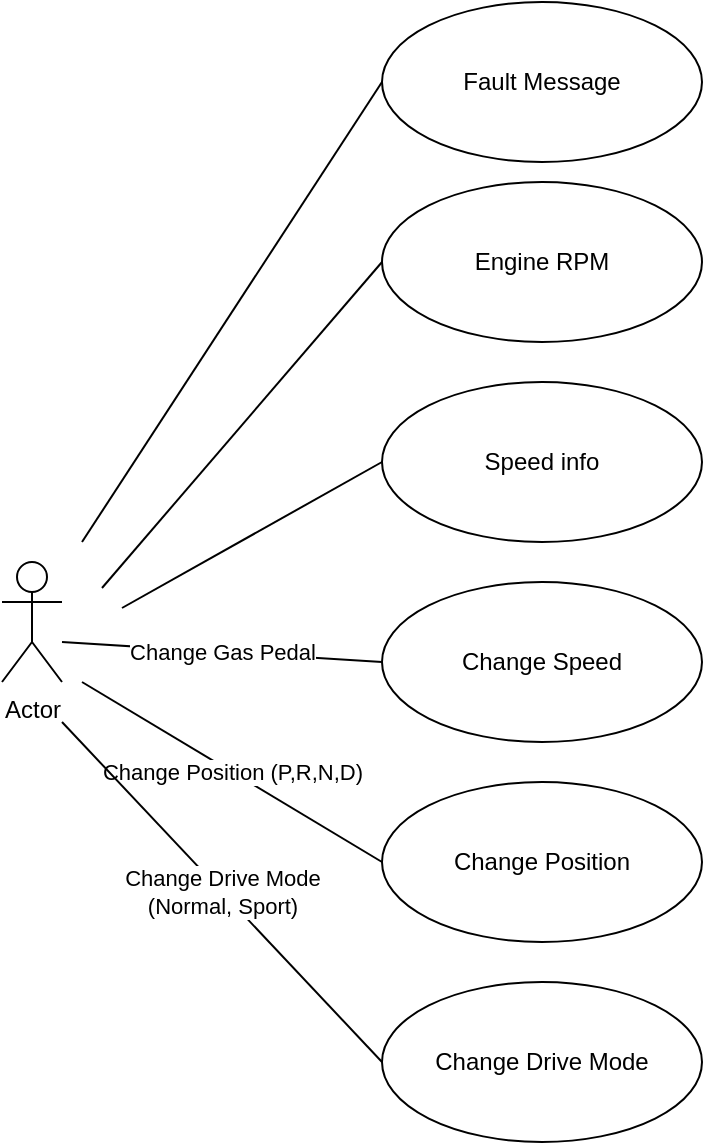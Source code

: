 <mxfile>
    <diagram id="ZnGPtCtsyYYHPRV-uXSJ" name="Page-1">
        <mxGraphModel dx="1234" dy="605" grid="1" gridSize="10" guides="1" tooltips="1" connect="1" arrows="1" fold="1" page="1" pageScale="1" pageWidth="850" pageHeight="1100" math="0" shadow="0">
            <root>
                <mxCell id="0"/>
                <mxCell id="1" parent="0"/>
                <mxCell id="2" value="Actor" style="shape=umlActor;verticalLabelPosition=bottom;verticalAlign=top;html=1;outlineConnect=0;" vertex="1" parent="1">
                    <mxGeometry x="100" y="280" width="30" height="60" as="geometry"/>
                </mxCell>
                <mxCell id="4" value="Change Speed" style="ellipse;whiteSpace=wrap;html=1;" vertex="1" parent="1">
                    <mxGeometry x="290" y="290" width="160" height="80" as="geometry"/>
                </mxCell>
                <mxCell id="5" value="Change Gas Pedal" style="endArrow=none;html=1;entryX=0;entryY=0.5;entryDx=0;entryDy=0;" edge="1" parent="1" target="4">
                    <mxGeometry width="50" height="50" relative="1" as="geometry">
                        <mxPoint x="130" y="320" as="sourcePoint"/>
                        <mxPoint x="280" y="370" as="targetPoint"/>
                    </mxGeometry>
                </mxCell>
                <mxCell id="6" value="Change Position" style="ellipse;whiteSpace=wrap;html=1;" vertex="1" parent="1">
                    <mxGeometry x="290" y="390" width="160" height="80" as="geometry"/>
                </mxCell>
                <mxCell id="7" value="Change Drive Mode" style="ellipse;whiteSpace=wrap;html=1;" vertex="1" parent="1">
                    <mxGeometry x="290" y="490" width="160" height="80" as="geometry"/>
                </mxCell>
                <mxCell id="8" value="Change Position (P,R,N,D)" style="endArrow=none;html=1;entryX=0;entryY=0.5;entryDx=0;entryDy=0;" edge="1" parent="1" target="6">
                    <mxGeometry width="50" height="50" relative="1" as="geometry">
                        <mxPoint x="140" y="340" as="sourcePoint"/>
                        <mxPoint x="300" y="330" as="targetPoint"/>
                    </mxGeometry>
                </mxCell>
                <mxCell id="9" value="Change Drive Mode&lt;br&gt;(Normal, Sport)" style="endArrow=none;html=1;entryX=0;entryY=0.5;entryDx=0;entryDy=0;" edge="1" parent="1" target="7">
                    <mxGeometry width="50" height="50" relative="1" as="geometry">
                        <mxPoint x="130" y="360" as="sourcePoint"/>
                        <mxPoint x="300" y="460" as="targetPoint"/>
                    </mxGeometry>
                </mxCell>
                <mxCell id="12" value="Engine RPM" style="ellipse;whiteSpace=wrap;html=1;" vertex="1" parent="1">
                    <mxGeometry x="290" y="90" width="160" height="80" as="geometry"/>
                </mxCell>
                <mxCell id="14" value="" style="endArrow=none;html=1;entryX=0;entryY=0.5;entryDx=0;entryDy=0;" edge="1" parent="1" target="12">
                    <mxGeometry width="50" height="50" relative="1" as="geometry">
                        <mxPoint x="150" y="293" as="sourcePoint"/>
                        <mxPoint x="300" y="330" as="targetPoint"/>
                    </mxGeometry>
                </mxCell>
                <mxCell id="15" value="Speed info" style="ellipse;whiteSpace=wrap;html=1;" vertex="1" parent="1">
                    <mxGeometry x="290" y="190" width="160" height="80" as="geometry"/>
                </mxCell>
                <mxCell id="17" value="" style="endArrow=none;html=1;entryX=0;entryY=0.5;entryDx=0;entryDy=0;" edge="1" parent="1" target="15">
                    <mxGeometry width="50" height="50" relative="1" as="geometry">
                        <mxPoint x="160" y="303" as="sourcePoint"/>
                        <mxPoint x="300" y="140" as="targetPoint"/>
                    </mxGeometry>
                </mxCell>
                <mxCell id="18" value="Fault Message" style="ellipse;whiteSpace=wrap;html=1;" vertex="1" parent="1">
                    <mxGeometry x="290" width="160" height="80" as="geometry"/>
                </mxCell>
                <mxCell id="19" value="" style="endArrow=none;html=1;entryX=0;entryY=0.5;entryDx=0;entryDy=0;" edge="1" parent="1" target="18">
                    <mxGeometry width="50" height="50" relative="1" as="geometry">
                        <mxPoint x="140" y="270" as="sourcePoint"/>
                        <mxPoint x="300" y="140" as="targetPoint"/>
                    </mxGeometry>
                </mxCell>
            </root>
        </mxGraphModel>
    </diagram>
</mxfile>